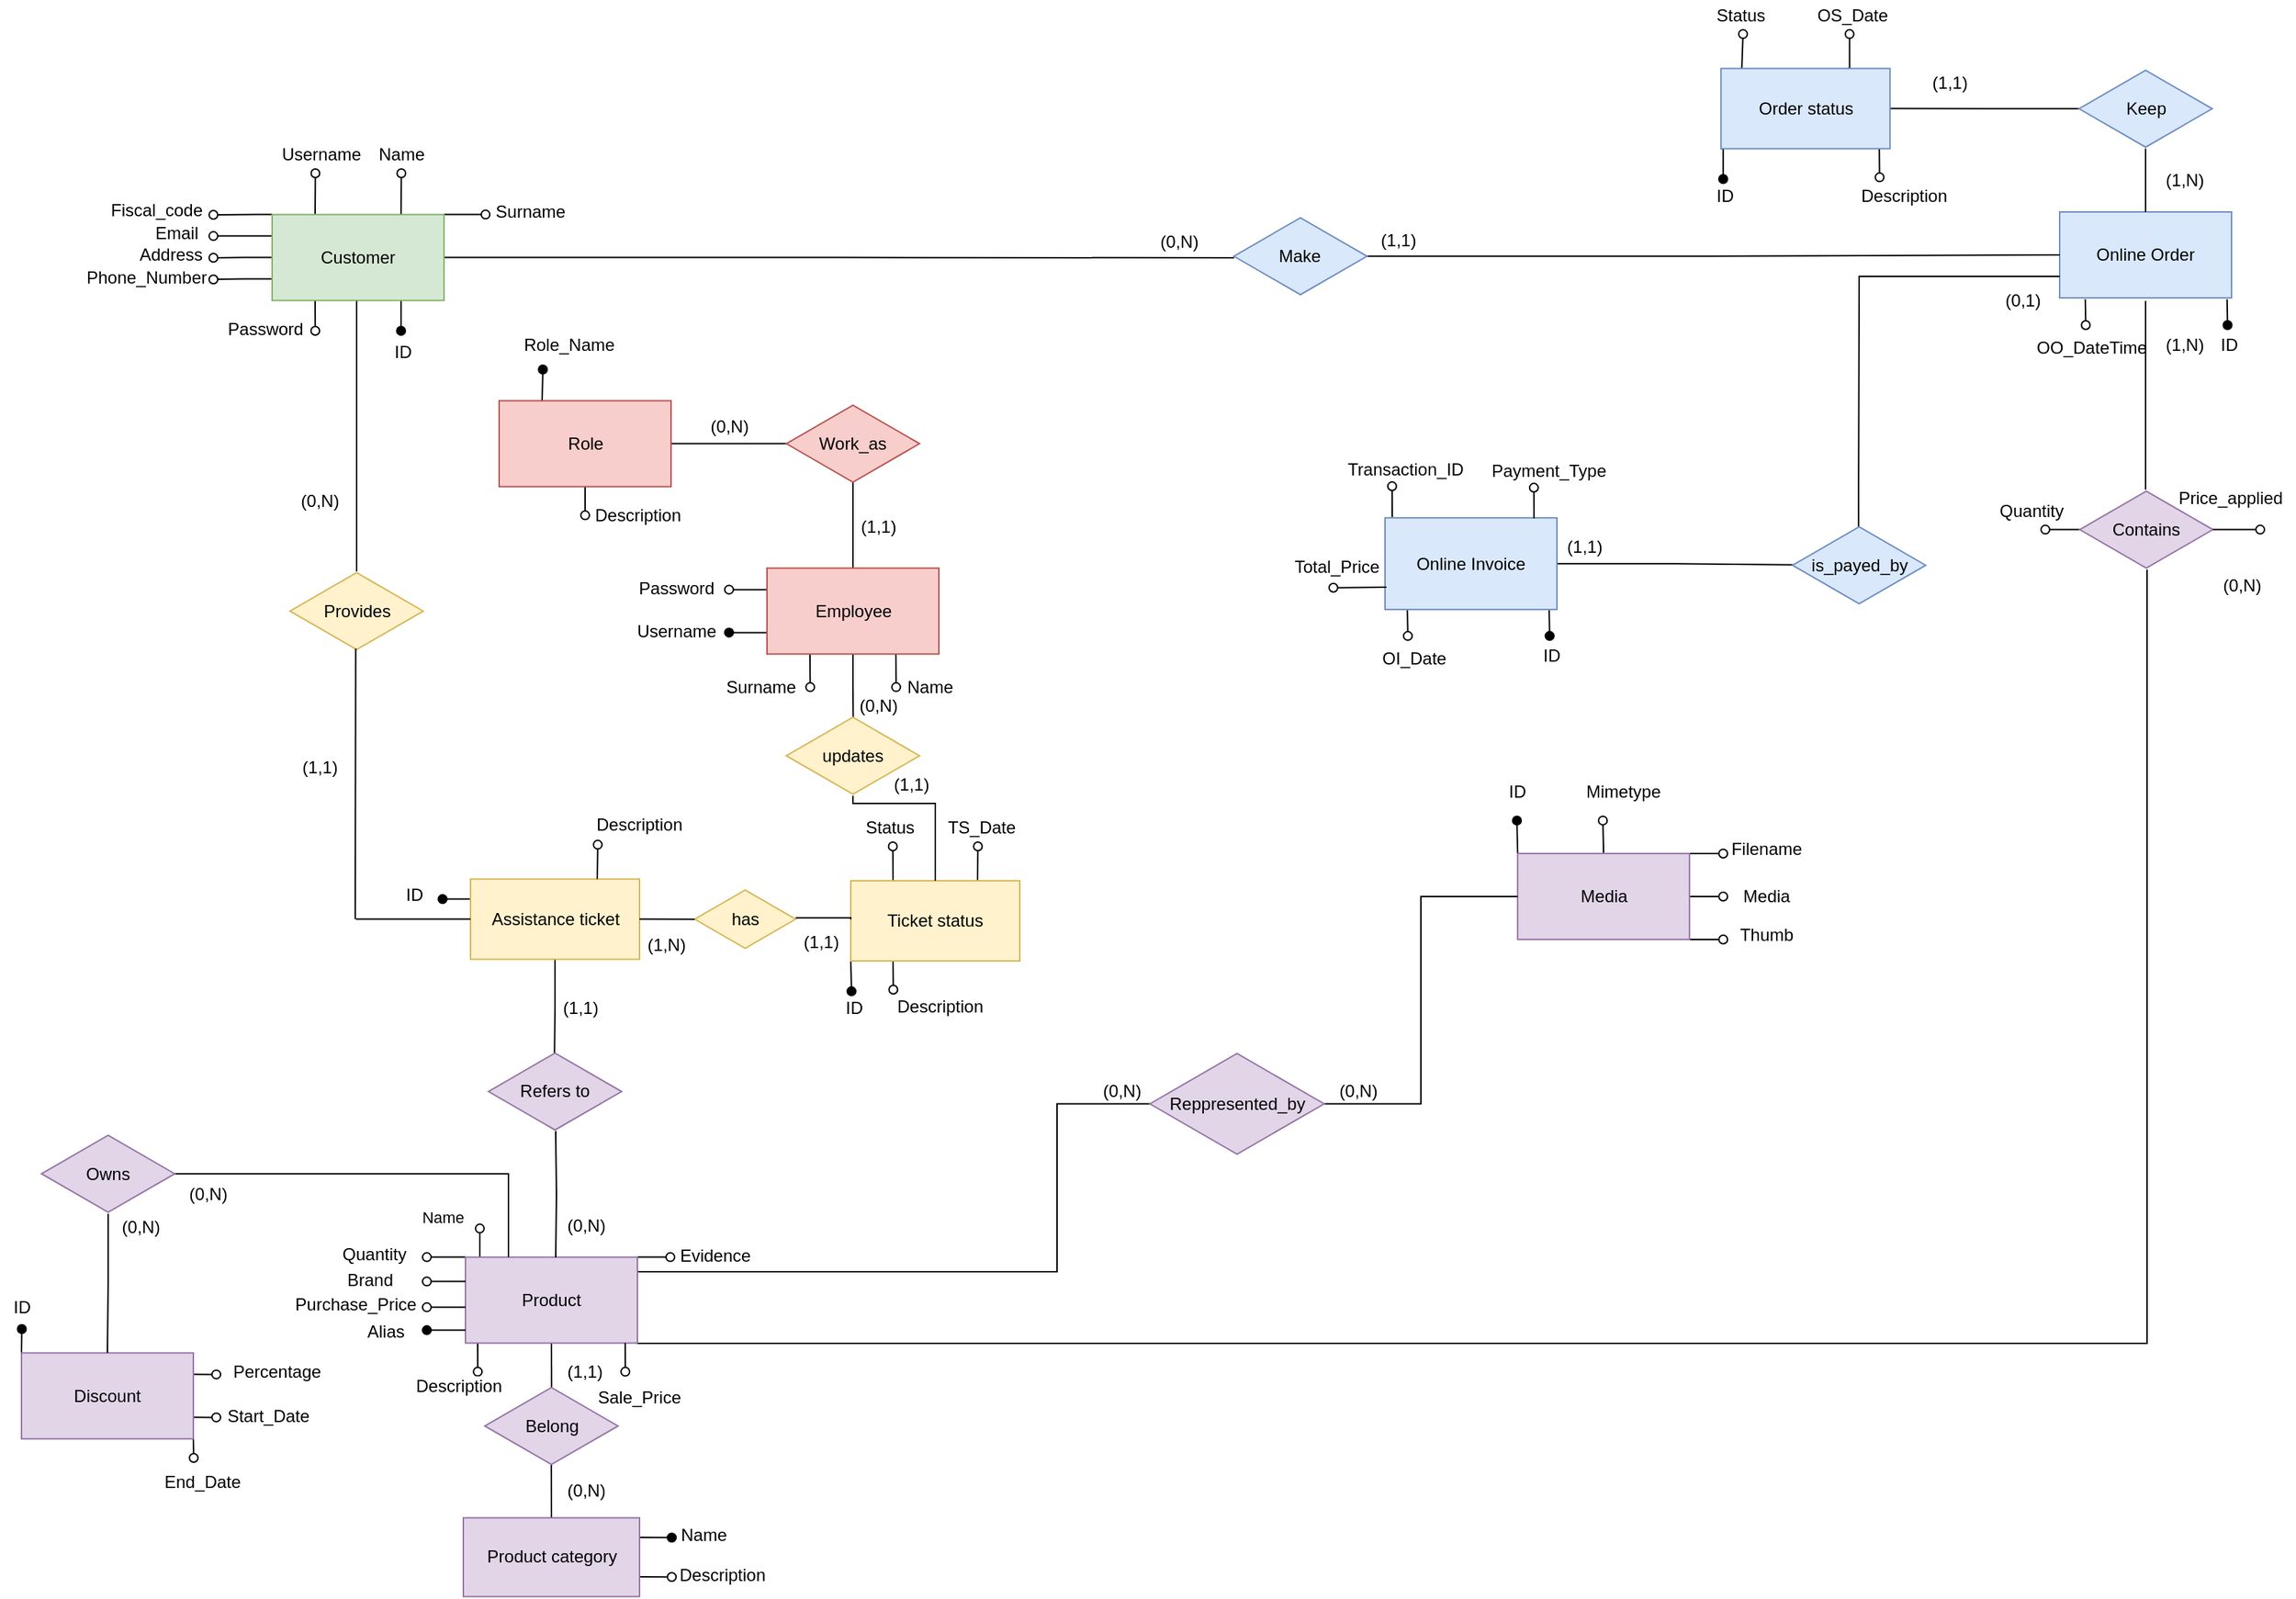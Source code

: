 <mxfile version="16.5.1" type="device"><diagram id="OKFRMIObvEuUHSssvzgG" name="Page-1"><mxGraphModel dx="1296" dy="1008" grid="1" gridSize="10" guides="1" tooltips="1" connect="1" arrows="1" fold="1" page="1" pageScale="1" pageWidth="1654" pageHeight="1169" math="0" shadow="0"><root><mxCell id="0"/><mxCell id="1" parent="0"/><mxCell id="R6dx9rniljEqszBr9XBi-255" style="edgeStyle=orthogonalEdgeStyle;rounded=0;orthogonalLoop=1;jettySize=auto;html=1;exitX=0.5;exitY=1;exitDx=0;exitDy=0;entryX=0.502;entryY=0.024;entryDx=0;entryDy=0;entryPerimeter=0;labelBackgroundColor=default;fontColor=default;endArrow=none;endFill=0;strokeColor=default;" parent="1" source="R6dx9rniljEqszBr9XBi-262" target="R6dx9rniljEqszBr9XBi-319" edge="1"><mxGeometry relative="1" as="geometry"/></mxCell><mxCell id="R6dx9rniljEqszBr9XBi-256" style="edgeStyle=orthogonalEdgeStyle;rounded=0;orthogonalLoop=1;jettySize=auto;html=1;exitX=0.75;exitY=1;exitDx=0;exitDy=0;labelBackgroundColor=default;fontColor=default;endArrow=oval;endFill=0;strokeColor=default;" parent="1" source="R6dx9rniljEqszBr9XBi-262" edge="1"><mxGeometry relative="1" as="geometry"><mxPoint x="677.667" y="531.8" as="targetPoint"/></mxGeometry></mxCell><mxCell id="R6dx9rniljEqszBr9XBi-257" style="edgeStyle=orthogonalEdgeStyle;rounded=0;orthogonalLoop=1;jettySize=auto;html=1;exitX=0.25;exitY=1;exitDx=0;exitDy=0;labelBackgroundColor=default;fontColor=default;endArrow=oval;endFill=0;strokeColor=default;" parent="1" source="R6dx9rniljEqszBr9XBi-262" edge="1"><mxGeometry relative="1" as="geometry"><mxPoint x="617.667" y="531.8" as="targetPoint"/></mxGeometry></mxCell><mxCell id="R6dx9rniljEqszBr9XBi-258" style="edgeStyle=orthogonalEdgeStyle;rounded=0;orthogonalLoop=1;jettySize=auto;html=1;exitX=0.5;exitY=0;exitDx=0;exitDy=0;entryX=0.5;entryY=0.858;entryDx=0;entryDy=0;entryPerimeter=0;labelBackgroundColor=default;fontColor=default;endArrow=none;endFill=0;strokeColor=default;" parent="1" source="R6dx9rniljEqszBr9XBi-262" target="R6dx9rniljEqszBr9XBi-296" edge="1"><mxGeometry relative="1" as="geometry"/></mxCell><mxCell id="R6dx9rniljEqszBr9XBi-259" style="edgeStyle=orthogonalEdgeStyle;rounded=0;orthogonalLoop=1;jettySize=auto;html=1;exitX=0;exitY=0.75;exitDx=0;exitDy=0;labelBackgroundColor=default;fontColor=default;endArrow=oval;endFill=1;strokeColor=default;" parent="1" source="R6dx9rniljEqszBr9XBi-262" edge="1"><mxGeometry relative="1" as="geometry"><mxPoint x="561" y="493.8" as="targetPoint"/></mxGeometry></mxCell><mxCell id="R6dx9rniljEqszBr9XBi-260" style="edgeStyle=orthogonalEdgeStyle;rounded=0;orthogonalLoop=1;jettySize=auto;html=1;exitX=0;exitY=0.25;exitDx=0;exitDy=0;labelBackgroundColor=default;fontColor=default;endArrow=oval;endFill=0;strokeColor=default;" parent="1" source="R6dx9rniljEqszBr9XBi-262" edge="1"><mxGeometry relative="1" as="geometry"><mxPoint x="561" y="463.8" as="targetPoint"/></mxGeometry></mxCell><mxCell id="R6dx9rniljEqszBr9XBi-262" value="Employee" style="rounded=0;whiteSpace=wrap;html=1;fillColor=#f8cecc;strokeColor=#b85450;labelBackgroundColor=none;" parent="1" vertex="1"><mxGeometry x="587.5" y="448.7" width="120" height="60" as="geometry"/></mxCell><mxCell id="R6dx9rniljEqszBr9XBi-263" style="edgeStyle=orthogonalEdgeStyle;rounded=0;orthogonalLoop=1;jettySize=auto;html=1;exitX=0.5;exitY=1;exitDx=0;exitDy=0;entryX=0.5;entryY=0.004;entryDx=0;entryDy=0;entryPerimeter=0;labelBackgroundColor=default;fontColor=default;endArrow=none;endFill=0;strokeColor=default;" parent="1" source="R6dx9rniljEqszBr9XBi-274" target="R6dx9rniljEqszBr9XBi-304" edge="1"><mxGeometry relative="1" as="geometry"><Array as="points"><mxPoint x="301" y="262"/></Array></mxGeometry></mxCell><mxCell id="R6dx9rniljEqszBr9XBi-264" style="edgeStyle=orthogonalEdgeStyle;rounded=0;orthogonalLoop=1;jettySize=auto;html=1;exitX=0.25;exitY=0;exitDx=0;exitDy=0;labelBackgroundColor=default;fontColor=default;endArrow=oval;endFill=0;strokeColor=default;" parent="1" source="R6dx9rniljEqszBr9XBi-274" edge="1"><mxGeometry relative="1" as="geometry"><mxPoint x="272.2" y="173" as="targetPoint"/></mxGeometry></mxCell><mxCell id="R6dx9rniljEqszBr9XBi-265" style="edgeStyle=orthogonalEdgeStyle;rounded=0;orthogonalLoop=1;jettySize=auto;html=1;exitX=0.75;exitY=0;exitDx=0;exitDy=0;labelBackgroundColor=default;fontColor=default;endArrow=oval;endFill=0;strokeColor=default;" parent="1" source="R6dx9rniljEqszBr9XBi-274" edge="1"><mxGeometry relative="1" as="geometry"><mxPoint x="332.2" y="173" as="targetPoint"/></mxGeometry></mxCell><mxCell id="R6dx9rniljEqszBr9XBi-266" style="edgeStyle=orthogonalEdgeStyle;rounded=0;orthogonalLoop=1;jettySize=auto;html=1;exitX=1;exitY=0;exitDx=0;exitDy=0;labelBackgroundColor=default;fontColor=default;endArrow=oval;endFill=0;strokeColor=default;" parent="1" source="R6dx9rniljEqszBr9XBi-274" edge="1"><mxGeometry relative="1" as="geometry"><mxPoint x="391" y="202" as="targetPoint"/></mxGeometry></mxCell><mxCell id="R6dx9rniljEqszBr9XBi-267" style="edgeStyle=orthogonalEdgeStyle;rounded=0;orthogonalLoop=1;jettySize=auto;html=1;exitX=0;exitY=0;exitDx=0;exitDy=0;labelBackgroundColor=default;fontColor=default;endArrow=oval;endFill=0;strokeColor=default;" parent="1" source="R6dx9rniljEqszBr9XBi-274" edge="1"><mxGeometry relative="1" as="geometry"><mxPoint x="201" y="202" as="targetPoint"/><Array as="points"><mxPoint x="231" y="202"/><mxPoint x="231" y="202"/></Array></mxGeometry></mxCell><mxCell id="R6dx9rniljEqszBr9XBi-268" style="edgeStyle=orthogonalEdgeStyle;rounded=0;orthogonalLoop=1;jettySize=auto;html=1;exitX=0;exitY=0.25;exitDx=0;exitDy=0;labelBackgroundColor=default;fontColor=default;endArrow=oval;endFill=0;strokeColor=default;" parent="1" source="R6dx9rniljEqszBr9XBi-274" edge="1"><mxGeometry relative="1" as="geometry"><mxPoint x="201" y="216.8" as="targetPoint"/></mxGeometry></mxCell><mxCell id="R6dx9rniljEqszBr9XBi-269" style="edgeStyle=orthogonalEdgeStyle;rounded=0;orthogonalLoop=1;jettySize=auto;html=1;exitX=0;exitY=0.5;exitDx=0;exitDy=0;labelBackgroundColor=default;fontColor=default;endArrow=oval;endFill=0;strokeColor=default;" parent="1" source="R6dx9rniljEqszBr9XBi-274" edge="1"><mxGeometry relative="1" as="geometry"><mxPoint x="201" y="232" as="targetPoint"/></mxGeometry></mxCell><mxCell id="R6dx9rniljEqszBr9XBi-270" style="edgeStyle=orthogonalEdgeStyle;rounded=0;orthogonalLoop=1;jettySize=auto;html=1;exitX=0;exitY=0.75;exitDx=0;exitDy=0;labelBackgroundColor=default;fontColor=default;endArrow=oval;endFill=0;strokeColor=default;" parent="1" source="R6dx9rniljEqszBr9XBi-274" edge="1"><mxGeometry relative="1" as="geometry"><mxPoint x="201.0" y="247.103" as="targetPoint"/></mxGeometry></mxCell><mxCell id="R6dx9rniljEqszBr9XBi-271" style="edgeStyle=orthogonalEdgeStyle;rounded=0;orthogonalLoop=1;jettySize=auto;html=1;exitX=0.25;exitY=1;exitDx=0;exitDy=0;labelBackgroundColor=default;fontColor=default;endArrow=oval;endFill=0;strokeColor=default;" parent="1" source="R6dx9rniljEqszBr9XBi-274" edge="1"><mxGeometry relative="1" as="geometry"><mxPoint x="272.103" y="283" as="targetPoint"/></mxGeometry></mxCell><mxCell id="R6dx9rniljEqszBr9XBi-272" style="edgeStyle=orthogonalEdgeStyle;rounded=0;orthogonalLoop=1;jettySize=auto;html=1;exitX=0.75;exitY=1;exitDx=0;exitDy=0;endArrow=oval;endFill=1;" parent="1" source="R6dx9rniljEqszBr9XBi-274" edge="1"><mxGeometry relative="1" as="geometry"><mxPoint x="332" y="283" as="targetPoint"/></mxGeometry></mxCell><mxCell id="R6dx9rniljEqszBr9XBi-273" style="edgeStyle=orthogonalEdgeStyle;rounded=0;orthogonalLoop=1;jettySize=auto;html=1;entryX=0.002;entryY=0.52;entryDx=0;entryDy=0;entryPerimeter=0;endArrow=none;endFill=0;" parent="1" source="R6dx9rniljEqszBr9XBi-274" target="R6dx9rniljEqszBr9XBi-389" edge="1"><mxGeometry relative="1" as="geometry"/></mxCell><mxCell id="R6dx9rniljEqszBr9XBi-274" value="Customer" style="rounded=0;whiteSpace=wrap;html=1;fillColor=#d5e8d4;strokeColor=#82b366;labelBackgroundColor=none;" parent="1" vertex="1"><mxGeometry x="242" y="201.8" width="120" height="60" as="geometry"/></mxCell><mxCell id="R6dx9rniljEqszBr9XBi-275" style="edgeStyle=orthogonalEdgeStyle;rounded=0;orthogonalLoop=1;jettySize=auto;html=1;exitX=0.75;exitY=0;exitDx=0;exitDy=0;labelBackgroundColor=default;fontColor=default;endArrow=oval;endFill=0;strokeColor=default;" parent="1" edge="1"><mxGeometry relative="1" as="geometry"><mxPoint x="387" y="909.8" as="targetPoint"/><mxPoint x="387" y="929.8" as="sourcePoint"/></mxGeometry></mxCell><mxCell id="R6dx9rniljEqszBr9XBi-276" value="Name" style="edgeLabel;html=1;align=center;verticalAlign=middle;resizable=0;points=[];fontColor=default;labelBackgroundColor=default;" parent="R6dx9rniljEqszBr9XBi-275" vertex="1" connectable="0"><mxGeometry x="1" y="-2" relative="1" as="geometry"><mxPoint x="-28" y="-8" as="offset"/></mxGeometry></mxCell><mxCell id="R6dx9rniljEqszBr9XBi-277" style="edgeStyle=orthogonalEdgeStyle;rounded=0;orthogonalLoop=1;jettySize=auto;html=1;exitX=0.75;exitY=1;exitDx=0;exitDy=0;labelBackgroundColor=default;fontColor=default;endArrow=oval;endFill=0;strokeColor=default;" parent="1" edge="1"><mxGeometry relative="1" as="geometry"><mxPoint x="385.569" y="1009.8" as="targetPoint"/><mxPoint x="385.5" y="989.8" as="sourcePoint"/></mxGeometry></mxCell><mxCell id="R6dx9rniljEqszBr9XBi-278" style="edgeStyle=orthogonalEdgeStyle;rounded=0;orthogonalLoop=1;jettySize=auto;html=1;exitX=0;exitY=0;exitDx=0;exitDy=0;labelBackgroundColor=default;fontColor=default;endArrow=oval;endFill=0;strokeColor=default;" parent="1" source="R6dx9rniljEqszBr9XBi-283" edge="1"><mxGeometry relative="1" as="geometry"><mxPoint x="350" y="929.8" as="targetPoint"/><mxPoint x="260" y="929.8" as="sourcePoint"/></mxGeometry></mxCell><mxCell id="R6dx9rniljEqszBr9XBi-279" style="edgeStyle=orthogonalEdgeStyle;rounded=0;orthogonalLoop=1;jettySize=auto;html=1;exitX=0.5;exitY=1;exitDx=0;exitDy=0;entryX=0.501;entryY=0.046;entryDx=0;entryDy=0;entryPerimeter=0;labelBackgroundColor=default;fontColor=default;endArrow=none;endFill=0;strokeColor=default;" parent="1" source="R6dx9rniljEqszBr9XBi-283" target="R6dx9rniljEqszBr9XBi-308" edge="1"><mxGeometry relative="1" as="geometry"/></mxCell><mxCell id="R6dx9rniljEqszBr9XBi-282" style="edgeStyle=orthogonalEdgeStyle;rounded=0;orthogonalLoop=1;jettySize=auto;html=1;exitX=1;exitY=0.75;exitDx=0;exitDy=0;endArrow=none;endFill=0;" parent="1" source="R6dx9rniljEqszBr9XBi-283" target="R6dx9rniljEqszBr9XBi-391" edge="1"><mxGeometry relative="1" as="geometry"><Array as="points"><mxPoint x="497" y="990"/><mxPoint x="1551" y="990"/></Array></mxGeometry></mxCell><mxCell id="m6z1VFMM3HpOuvH2VadM-15" style="edgeStyle=orthogonalEdgeStyle;rounded=0;orthogonalLoop=1;jettySize=auto;html=1;exitX=1;exitY=1;exitDx=0;exitDy=0;entryX=0.031;entryY=0.5;entryDx=0;entryDy=0;entryPerimeter=0;endArrow=none;endFill=0;" parent="1" source="R6dx9rniljEqszBr9XBi-283" target="m6z1VFMM3HpOuvH2VadM-3" edge="1"><mxGeometry relative="1" as="geometry"><Array as="points"><mxPoint x="497" y="940"/><mxPoint x="790" y="940"/><mxPoint x="790" y="823"/></Array></mxGeometry></mxCell><mxCell id="0JXdEIfuw5hRyKDgOo-G-1" style="edgeStyle=orthogonalEdgeStyle;rounded=0;orthogonalLoop=1;jettySize=auto;html=1;exitX=1;exitY=0;exitDx=0;exitDy=0;endArrow=oval;endFill=0;" parent="1" source="R6dx9rniljEqszBr9XBi-283" edge="1"><mxGeometry relative="1" as="geometry"><mxPoint x="520" y="930" as="targetPoint"/></mxGeometry></mxCell><mxCell id="R6dx9rniljEqszBr9XBi-283" value="Product" style="rounded=0;whiteSpace=wrap;html=1;strokeColor=#9673a6;fillColor=#e1d5e7;labelBackgroundColor=none;" parent="1" vertex="1"><mxGeometry x="377" y="929.8" width="120" height="60" as="geometry"/></mxCell><mxCell id="R6dx9rniljEqszBr9XBi-284" style="edgeStyle=orthogonalEdgeStyle;rounded=0;orthogonalLoop=1;jettySize=auto;html=1;exitX=1;exitY=0.25;exitDx=0;exitDy=0;labelBackgroundColor=default;fontColor=default;endArrow=oval;endFill=1;strokeColor=default;" parent="1" source="R6dx9rniljEqszBr9XBi-287" edge="1"><mxGeometry relative="1" as="geometry"><mxPoint x="521" y="1125.6" as="targetPoint"/></mxGeometry></mxCell><mxCell id="R6dx9rniljEqszBr9XBi-285" style="edgeStyle=orthogonalEdgeStyle;rounded=0;orthogonalLoop=1;jettySize=auto;html=1;exitX=1;exitY=0.75;exitDx=0;exitDy=0;labelBackgroundColor=default;fontColor=default;endArrow=oval;endFill=0;strokeColor=default;" parent="1" source="R6dx9rniljEqszBr9XBi-287" edge="1"><mxGeometry relative="1" as="geometry"><mxPoint x="521" y="1153.2" as="targetPoint"/></mxGeometry></mxCell><mxCell id="R6dx9rniljEqszBr9XBi-286" style="edgeStyle=orthogonalEdgeStyle;rounded=0;orthogonalLoop=1;jettySize=auto;html=1;exitX=0.5;exitY=0;exitDx=0;exitDy=0;entryX=0.499;entryY=0.982;entryDx=0;entryDy=0;entryPerimeter=0;labelBackgroundColor=default;fontColor=default;endArrow=none;endFill=0;strokeColor=default;" parent="1" source="R6dx9rniljEqszBr9XBi-287" target="R6dx9rniljEqszBr9XBi-308" edge="1"><mxGeometry relative="1" as="geometry"/></mxCell><mxCell id="R6dx9rniljEqszBr9XBi-287" value="Product category" style="rounded=0;whiteSpace=wrap;html=1;strokeColor=#9673a6;fillColor=#e1d5e7;labelBackgroundColor=none;" parent="1" vertex="1"><mxGeometry x="375.5" y="1111.8" width="123" height="55" as="geometry"/></mxCell><mxCell id="R6dx9rniljEqszBr9XBi-288" style="edgeStyle=orthogonalEdgeStyle;rounded=0;orthogonalLoop=1;jettySize=auto;html=1;exitX=0.5;exitY=1;exitDx=0;exitDy=0;entryX=0.496;entryY=0.024;entryDx=0;entryDy=0;entryPerimeter=0;labelBackgroundColor=default;fontColor=default;endArrow=none;endFill=0;strokeColor=default;" parent="1" source="R6dx9rniljEqszBr9XBi-291" target="R6dx9rniljEqszBr9XBi-307" edge="1"><mxGeometry relative="1" as="geometry"/></mxCell><mxCell id="R6dx9rniljEqszBr9XBi-290" style="edgeStyle=orthogonalEdgeStyle;rounded=0;orthogonalLoop=1;jettySize=auto;html=1;exitX=0;exitY=0.25;exitDx=0;exitDy=0;labelBackgroundColor=default;fontColor=default;endArrow=oval;endFill=1;strokeColor=default;" parent="1" source="R6dx9rniljEqszBr9XBi-291" edge="1"><mxGeometry relative="1" as="geometry"><mxPoint x="361" y="679.8" as="targetPoint"/></mxGeometry></mxCell><mxCell id="R6dx9rniljEqszBr9XBi-291" value="Assistance ticket" style="rounded=0;whiteSpace=wrap;html=1;strokeColor=#d6b656;fillColor=#fff2cc;labelBackgroundColor=none;" parent="1" vertex="1"><mxGeometry x="380.5" y="665.8" width="118" height="56" as="geometry"/></mxCell><mxCell id="R6dx9rniljEqszBr9XBi-292" style="edgeStyle=orthogonalEdgeStyle;rounded=0;orthogonalLoop=1;jettySize=auto;html=1;labelBackgroundColor=default;fontColor=default;endArrow=none;endFill=0;strokeColor=default;" parent="1" source="R6dx9rniljEqszBr9XBi-295" target="R6dx9rniljEqszBr9XBi-296" edge="1"><mxGeometry relative="1" as="geometry"/></mxCell><mxCell id="R6dx9rniljEqszBr9XBi-294" style="edgeStyle=orthogonalEdgeStyle;rounded=0;orthogonalLoop=1;jettySize=auto;html=1;exitX=0.5;exitY=1;exitDx=0;exitDy=0;labelBackgroundColor=default;fontColor=default;endArrow=oval;endFill=0;strokeColor=default;" parent="1" source="R6dx9rniljEqszBr9XBi-295" edge="1"><mxGeometry relative="1" as="geometry"><mxPoint x="460.524" y="411.8" as="targetPoint"/></mxGeometry></mxCell><mxCell id="Kf3e6-ZjiZwLIcwvs-Jf-1" style="edgeStyle=orthogonalEdgeStyle;rounded=0;orthogonalLoop=1;jettySize=auto;html=1;exitX=0.25;exitY=0;exitDx=0;exitDy=0;endArrow=oval;endFill=1;" parent="1" source="R6dx9rniljEqszBr9XBi-295" edge="1"><mxGeometry relative="1" as="geometry"><mxPoint x="431" y="310" as="targetPoint"/></mxGeometry></mxCell><mxCell id="R6dx9rniljEqszBr9XBi-295" value="Role" style="rounded=0;whiteSpace=wrap;html=1;labelBackgroundColor=none;strokeColor=#b85450;fillColor=#f8cecc;" parent="1" vertex="1"><mxGeometry x="400.5" y="331.8" width="120" height="60" as="geometry"/></mxCell><mxCell id="R6dx9rniljEqszBr9XBi-296" value="Work_as" style="html=1;whiteSpace=wrap;aspect=fixed;shape=isoRectangle;strokeColor=#b85450;fillColor=#f8cecc;labelBackgroundColor=none;" parent="1" vertex="1"><mxGeometry x="601" y="333.9" width="93" height="55.8" as="geometry"/></mxCell><mxCell id="R6dx9rniljEqszBr9XBi-297" value="Brand" style="text;html=1;align=center;verticalAlign=middle;resizable=0;points=[];autosize=1;strokeColor=none;fillColor=none;fontColor=default;labelBackgroundColor=default;" parent="1" vertex="1"><mxGeometry x="285" y="935.8" width="50" height="20" as="geometry"/></mxCell><mxCell id="R6dx9rniljEqszBr9XBi-298" value="Purchase_Price" style="text;html=1;align=center;verticalAlign=middle;resizable=0;points=[];autosize=1;strokeColor=none;fillColor=none;fontColor=default;labelBackgroundColor=default;" parent="1" vertex="1"><mxGeometry x="250" y="952.8" width="100" height="20" as="geometry"/></mxCell><mxCell id="R6dx9rniljEqszBr9XBi-299" value="Description" style="text;html=1;align=center;verticalAlign=middle;resizable=0;points=[];autosize=1;strokeColor=none;fillColor=none;fontColor=default;labelBackgroundColor=default;" parent="1" vertex="1"><mxGeometry x="332" y="1009.8" width="80" height="20" as="geometry"/></mxCell><mxCell id="R6dx9rniljEqszBr9XBi-300" value="Quantity" style="text;html=1;align=center;verticalAlign=middle;resizable=0;points=[];autosize=1;strokeColor=none;fillColor=none;fontColor=default;labelBackgroundColor=default;" parent="1" vertex="1"><mxGeometry x="283" y="917.9" width="60" height="20" as="geometry"/></mxCell><mxCell id="R6dx9rniljEqszBr9XBi-301" value="Alias" style="text;html=1;align=center;verticalAlign=middle;resizable=0;points=[];autosize=1;strokeColor=none;fillColor=none;fontColor=default;spacingLeft=-1;labelBackgroundColor=default;" parent="1" vertex="1"><mxGeometry x="301" y="971.8" width="40" height="20" as="geometry"/></mxCell><mxCell id="R6dx9rniljEqszBr9XBi-304" value="Provides" style="html=1;whiteSpace=wrap;aspect=fixed;shape=isoRectangle;strokeColor=#d6b656;fillColor=#fff2cc;labelBackgroundColor=none;" parent="1" vertex="1"><mxGeometry x="254.5" y="450.8" width="93" height="55.8" as="geometry"/></mxCell><mxCell id="R6dx9rniljEqszBr9XBi-305" value="" style="endArrow=none;html=1;rounded=0;entryX=0.493;entryY=0.968;entryDx=0;entryDy=0;entryPerimeter=0;labelBackgroundColor=default;fontColor=default;" parent="1" target="R6dx9rniljEqszBr9XBi-304" edge="1"><mxGeometry width="50" height="50" relative="1" as="geometry"><mxPoint x="300" y="693.8" as="sourcePoint"/><mxPoint x="299.233" y="507.819" as="targetPoint"/></mxGeometry></mxCell><mxCell id="R6dx9rniljEqszBr9XBi-306" style="edgeStyle=orthogonalEdgeStyle;rounded=0;orthogonalLoop=1;jettySize=auto;html=1;exitX=0.5;exitY=0;exitDx=0;exitDy=0;labelBackgroundColor=default;fontColor=default;endArrow=none;endFill=0;strokeColor=default;entryX=0.505;entryY=0.995;entryDx=0;entryDy=0;entryPerimeter=0;" parent="1" target="R6dx9rniljEqszBr9XBi-307" edge="1"><mxGeometry relative="1" as="geometry"><mxPoint x="440" y="930.05" as="sourcePoint"/><mxPoint x="440.034" y="891.85" as="targetPoint"/></mxGeometry></mxCell><mxCell id="R6dx9rniljEqszBr9XBi-307" value="Refers to" style="html=1;whiteSpace=wrap;aspect=fixed;shape=isoRectangle;strokeColor=#9673a6;fillColor=#e1d5e7;labelBackgroundColor=none;" parent="1" vertex="1"><mxGeometry x="393" y="786.25" width="93" height="55.8" as="geometry"/></mxCell><mxCell id="R6dx9rniljEqszBr9XBi-308" value="Belong" style="html=1;whiteSpace=wrap;aspect=fixed;shape=isoRectangle;strokeColor=#9673a6;fillColor=#e1d5e7;labelBackgroundColor=none;" parent="1" vertex="1"><mxGeometry x="390.5" y="1019.8" width="93" height="55.8" as="geometry"/></mxCell><mxCell id="R6dx9rniljEqszBr9XBi-309" style="edgeStyle=orthogonalEdgeStyle;rounded=0;orthogonalLoop=1;jettySize=auto;html=1;exitX=0;exitY=0;exitDx=0;exitDy=0;labelBackgroundColor=default;fontColor=default;endArrow=oval;endFill=0;strokeColor=default;" parent="1" edge="1"><mxGeometry relative="1" as="geometry"><mxPoint x="350" y="946.8" as="targetPoint"/><mxPoint x="377" y="946.8" as="sourcePoint"/><Array as="points"><mxPoint x="350" y="946.8"/><mxPoint x="350" y="946.8"/></Array></mxGeometry></mxCell><mxCell id="R6dx9rniljEqszBr9XBi-310" style="edgeStyle=orthogonalEdgeStyle;rounded=0;orthogonalLoop=1;jettySize=auto;html=1;exitX=0;exitY=0;exitDx=0;exitDy=0;labelBackgroundColor=default;fontColor=default;endArrow=oval;endFill=0;strokeColor=default;" parent="1" edge="1"><mxGeometry relative="1" as="geometry"><mxPoint x="350" y="964.8" as="targetPoint"/><mxPoint x="377" y="964.8" as="sourcePoint"/><Array as="points"><mxPoint x="350" y="964.8"/><mxPoint x="350" y="964.8"/></Array></mxGeometry></mxCell><mxCell id="R6dx9rniljEqszBr9XBi-311" style="edgeStyle=orthogonalEdgeStyle;rounded=0;orthogonalLoop=1;jettySize=auto;html=1;exitX=0;exitY=0;exitDx=0;exitDy=0;labelBackgroundColor=default;fontColor=default;endArrow=oval;endFill=1;strokeColor=default;" parent="1" edge="1"><mxGeometry relative="1" as="geometry"><mxPoint x="350" y="980.8" as="targetPoint"/><mxPoint x="377" y="980.8" as="sourcePoint"/><Array as="points"><mxPoint x="350" y="980.8"/><mxPoint x="350" y="980.8"/></Array></mxGeometry></mxCell><mxCell id="R6dx9rniljEqszBr9XBi-312" value="" style="endArrow=none;html=1;rounded=0;entryX=0;entryY=0.5;entryDx=0;entryDy=0;labelBackgroundColor=default;fontColor=default;" parent="1" target="R6dx9rniljEqszBr9XBi-291" edge="1"><mxGeometry width="50" height="50" relative="1" as="geometry"><mxPoint x="300.5" y="693.8" as="sourcePoint"/><mxPoint x="316.907" y="569.696" as="targetPoint"/></mxGeometry></mxCell><mxCell id="R6dx9rniljEqszBr9XBi-313" style="edgeStyle=orthogonalEdgeStyle;rounded=0;orthogonalLoop=1;jettySize=auto;html=1;exitX=0.25;exitY=0;exitDx=0;exitDy=0;labelBackgroundColor=default;fontColor=default;endArrow=oval;endFill=0;strokeColor=default;" parent="1" source="R6dx9rniljEqszBr9XBi-317" edge="1"><mxGeometry relative="1" as="geometry"><mxPoint x="675.357" y="642.97" as="targetPoint"/></mxGeometry></mxCell><mxCell id="R6dx9rniljEqszBr9XBi-314" style="edgeStyle=orthogonalEdgeStyle;rounded=0;orthogonalLoop=1;jettySize=auto;html=1;exitX=0.75;exitY=0;exitDx=0;exitDy=0;labelBackgroundColor=default;fontColor=default;endArrow=oval;endFill=0;strokeColor=default;" parent="1" source="R6dx9rniljEqszBr9XBi-317" edge="1"><mxGeometry relative="1" as="geometry"><mxPoint x="734.738" y="642.97" as="targetPoint"/></mxGeometry></mxCell><mxCell id="R6dx9rniljEqszBr9XBi-315" style="edgeStyle=orthogonalEdgeStyle;rounded=0;orthogonalLoop=1;jettySize=auto;html=1;exitX=0.25;exitY=1;exitDx=0;exitDy=0;labelBackgroundColor=default;fontColor=default;endArrow=oval;endFill=0;strokeColor=default;" parent="1" source="R6dx9rniljEqszBr9XBi-317" edge="1"><mxGeometry relative="1" as="geometry"><mxPoint x="675.69" y="742.97" as="targetPoint"/></mxGeometry></mxCell><mxCell id="R6dx9rniljEqszBr9XBi-316" style="edgeStyle=orthogonalEdgeStyle;rounded=0;orthogonalLoop=1;jettySize=auto;html=1;exitX=0;exitY=1;exitDx=0;exitDy=0;endArrow=oval;endFill=1;" parent="1" source="R6dx9rniljEqszBr9XBi-317" edge="1"><mxGeometry relative="1" as="geometry"><mxPoint x="646.5" y="744.17" as="targetPoint"/></mxGeometry></mxCell><mxCell id="R6dx9rniljEqszBr9XBi-317" value="Ticket status" style="rounded=0;whiteSpace=wrap;html=1;strokeColor=#d6b656;fillColor=#fff2cc;labelBackgroundColor=none;" parent="1" vertex="1"><mxGeometry x="646" y="666.97" width="118" height="56" as="geometry"/></mxCell><mxCell id="R6dx9rniljEqszBr9XBi-318" style="edgeStyle=orthogonalEdgeStyle;rounded=0;orthogonalLoop=1;jettySize=auto;html=1;entryX=0.5;entryY=0;entryDx=0;entryDy=0;endArrow=none;endFill=0;" parent="1" source="R6dx9rniljEqszBr9XBi-319" target="R6dx9rniljEqszBr9XBi-317" edge="1"><mxGeometry relative="1" as="geometry"><Array as="points"><mxPoint x="648" y="613"/><mxPoint x="705" y="613"/></Array></mxGeometry></mxCell><mxCell id="R6dx9rniljEqszBr9XBi-319" value="updates" style="html=1;whiteSpace=wrap;aspect=fixed;shape=isoRectangle;strokeColor=#d6b656;fillColor=#fff2cc;labelBackgroundColor=none;" parent="1" vertex="1"><mxGeometry x="601" y="551.8" width="93" height="55.8" as="geometry"/></mxCell><mxCell id="R6dx9rniljEqszBr9XBi-320" style="edgeStyle=orthogonalEdgeStyle;rounded=0;orthogonalLoop=1;jettySize=auto;html=1;endArrow=none;endFill=0;" parent="1" edge="1"><mxGeometry relative="1" as="geometry"><mxPoint x="607.5" y="692.9" as="sourcePoint"/><mxPoint x="646" y="694" as="targetPoint"/></mxGeometry></mxCell><mxCell id="R6dx9rniljEqszBr9XBi-321" value="has" style="html=1;whiteSpace=wrap;aspect=fixed;shape=isoRectangle;strokeColor=#d6b656;fillColor=#fff2cc;labelBackgroundColor=none;" parent="1" vertex="1"><mxGeometry x="537" y="672.65" width="70.5" height="42.3" as="geometry"/></mxCell><mxCell id="R6dx9rniljEqszBr9XBi-322" value="" style="endArrow=none;html=1;rounded=0;entryX=0;entryY=0.501;entryDx=0;entryDy=0;exitX=1;exitY=0.5;exitDx=0;exitDy=0;entryPerimeter=0;labelBackgroundColor=default;fontColor=default;" parent="1" source="R6dx9rniljEqszBr9XBi-291" target="R6dx9rniljEqszBr9XBi-321" edge="1"><mxGeometry width="50" height="50" relative="1" as="geometry"><mxPoint x="508.0" y="650.7" as="sourcePoint"/><mxPoint x="508" y="607.6" as="targetPoint"/></mxGeometry></mxCell><mxCell id="R6dx9rniljEqszBr9XBi-324" value="Name" style="text;html=1;align=center;verticalAlign=middle;resizable=0;points=[];autosize=1;strokeColor=none;fillColor=none;fontColor=default;labelBackgroundColor=default;" parent="1" vertex="1"><mxGeometry x="518.25" y="1113.8" width="50" height="20" as="geometry"/></mxCell><mxCell id="R6dx9rniljEqszBr9XBi-325" value="Description" style="text;html=1;align=center;verticalAlign=middle;resizable=0;points=[];autosize=1;strokeColor=none;fillColor=none;fontColor=default;labelBackgroundColor=default;" parent="1" vertex="1"><mxGeometry x="516" y="1141.8" width="80" height="20" as="geometry"/></mxCell><mxCell id="R6dx9rniljEqszBr9XBi-326" value="Status" style="text;html=1;align=center;verticalAlign=middle;resizable=0;points=[];autosize=1;strokeColor=none;fillColor=none;fontColor=default;labelBackgroundColor=default;" parent="1" vertex="1"><mxGeometry x="648" y="620.12" width="50" height="20" as="geometry"/></mxCell><mxCell id="R6dx9rniljEqszBr9XBi-327" value="Description" style="text;html=1;align=center;verticalAlign=middle;resizable=0;points=[];autosize=1;strokeColor=none;fillColor=none;fontColor=default;labelBackgroundColor=none;" parent="1" vertex="1"><mxGeometry x="457.5" y="618.17" width="80" height="20" as="geometry"/></mxCell><mxCell id="R6dx9rniljEqszBr9XBi-328" value="ID" style="text;html=1;align=center;verticalAlign=middle;resizable=0;points=[];autosize=1;strokeColor=none;fillColor=none;fontColor=default;labelBackgroundColor=default;" parent="1" vertex="1"><mxGeometry x="326" y="666.8" width="30" height="20" as="geometry"/></mxCell><mxCell id="R6dx9rniljEqszBr9XBi-329" value="TS_Date" style="text;html=1;align=center;verticalAlign=middle;resizable=0;points=[];autosize=1;strokeColor=none;fillColor=none;fontColor=default;labelBackgroundColor=default;" parent="1" vertex="1"><mxGeometry x="706.5" y="619.97" width="60" height="20" as="geometry"/></mxCell><mxCell id="R6dx9rniljEqszBr9XBi-330" value="Description" style="text;html=1;align=center;verticalAlign=middle;resizable=0;points=[];autosize=1;strokeColor=none;fillColor=none;fontColor=default;labelBackgroundColor=default;" parent="1" vertex="1"><mxGeometry x="667.5" y="744.88" width="80" height="20" as="geometry"/></mxCell><mxCell id="R6dx9rniljEqszBr9XBi-331" value="Name" style="text;html=1;align=center;verticalAlign=middle;resizable=0;points=[];autosize=1;strokeColor=none;fillColor=none;fontColor=default;labelBackgroundColor=default;" parent="1" vertex="1"><mxGeometry x="676" y="521.8" width="50" height="20" as="geometry"/></mxCell><mxCell id="R6dx9rniljEqszBr9XBi-332" value="Surname" style="text;html=1;align=center;verticalAlign=middle;resizable=0;points=[];autosize=1;strokeColor=none;fillColor=none;fontColor=default;labelBackgroundColor=default;" parent="1" vertex="1"><mxGeometry x="553" y="521.8" width="60" height="20" as="geometry"/></mxCell><mxCell id="R6dx9rniljEqszBr9XBi-333" value="Username" style="text;html=1;align=center;verticalAlign=middle;resizable=0;points=[];autosize=1;strokeColor=none;fillColor=none;fontColor=default;labelBackgroundColor=default;" parent="1" vertex="1"><mxGeometry x="489" y="482.8" width="70" height="20" as="geometry"/></mxCell><mxCell id="R6dx9rniljEqszBr9XBi-334" value="Password" style="text;html=1;align=center;verticalAlign=middle;resizable=0;points=[];autosize=1;strokeColor=none;fillColor=none;fontColor=default;labelBackgroundColor=default;" parent="1" vertex="1"><mxGeometry x="489" y="452.9" width="70" height="20" as="geometry"/></mxCell><mxCell id="R6dx9rniljEqszBr9XBi-335" value="Role_Name" style="text;html=1;align=center;verticalAlign=middle;resizable=0;points=[];autosize=1;strokeColor=none;fillColor=none;fontColor=default;labelBackgroundColor=default;" parent="1" vertex="1"><mxGeometry x="409" y="282.96" width="80" height="20" as="geometry"/></mxCell><mxCell id="R6dx9rniljEqszBr9XBi-336" value="Description" style="text;html=1;align=center;verticalAlign=middle;resizable=0;points=[];autosize=1;strokeColor=none;fillColor=none;fontColor=default;labelBackgroundColor=default;" parent="1" vertex="1"><mxGeometry x="457" y="401.8" width="80" height="20" as="geometry"/></mxCell><mxCell id="R6dx9rniljEqszBr9XBi-337" value="Username" style="text;html=1;align=center;verticalAlign=middle;resizable=0;points=[];autosize=1;strokeColor=none;fillColor=none;fontColor=default;" parent="1" vertex="1"><mxGeometry x="241" y="150" width="70" height="20" as="geometry"/></mxCell><mxCell id="R6dx9rniljEqszBr9XBi-338" value="Name" style="text;html=1;align=center;verticalAlign=middle;resizable=0;points=[];autosize=1;strokeColor=none;fillColor=none;fontColor=default;" parent="1" vertex="1"><mxGeometry x="307" y="150" width="50" height="20" as="geometry"/></mxCell><mxCell id="R6dx9rniljEqszBr9XBi-339" value="Surname" style="text;html=1;align=center;verticalAlign=middle;resizable=0;points=[];autosize=1;strokeColor=none;fillColor=none;fontColor=default;" parent="1" vertex="1"><mxGeometry x="392" y="190" width="60" height="20" as="geometry"/></mxCell><mxCell id="R6dx9rniljEqszBr9XBi-340" value="Fiscal_code" style="text;html=1;align=center;verticalAlign=middle;resizable=0;points=[];autosize=1;strokeColor=none;fillColor=none;fontColor=default;" parent="1" vertex="1"><mxGeometry x="121" y="189" width="80" height="20" as="geometry"/></mxCell><mxCell id="R6dx9rniljEqszBr9XBi-341" value="Email" style="text;html=1;align=center;verticalAlign=middle;resizable=0;points=[];autosize=1;strokeColor=none;fillColor=none;fontColor=default;" parent="1" vertex="1"><mxGeometry x="150" y="204.8" width="50" height="20" as="geometry"/></mxCell><mxCell id="R6dx9rniljEqszBr9XBi-342" value="Address" style="text;html=1;align=center;verticalAlign=middle;resizable=0;points=[];autosize=1;strokeColor=none;fillColor=none;fontColor=default;" parent="1" vertex="1"><mxGeometry x="141" y="220" width="60" height="20" as="geometry"/></mxCell><mxCell id="R6dx9rniljEqszBr9XBi-343" style="edgeStyle=orthogonalEdgeStyle;rounded=0;orthogonalLoop=1;jettySize=auto;html=1;exitX=0.75;exitY=0;exitDx=0;exitDy=0;labelBackgroundColor=default;fontColor=default;endArrow=oval;endFill=0;strokeColor=default;" parent="1" source="R6dx9rniljEqszBr9XBi-291" edge="1"><mxGeometry relative="1" as="geometry"><mxPoint x="469.345" y="641.8" as="targetPoint"/></mxGeometry></mxCell><mxCell id="R6dx9rniljEqszBr9XBi-344" value="Phone_Number" style="text;html=1;align=center;verticalAlign=middle;resizable=0;points=[];autosize=1;strokeColor=none;fillColor=none;fontColor=default;" parent="1" vertex="1"><mxGeometry x="104" y="235.8" width="100" height="20" as="geometry"/></mxCell><mxCell id="R6dx9rniljEqszBr9XBi-345" value="Password" style="text;html=1;align=center;verticalAlign=middle;resizable=0;points=[];autosize=1;strokeColor=none;fillColor=none;fontColor=default;" parent="1" vertex="1"><mxGeometry x="202" y="271.8" width="70" height="20" as="geometry"/></mxCell><mxCell id="R6dx9rniljEqszBr9XBi-359" value="ID" style="text;html=1;align=center;verticalAlign=middle;resizable=0;points=[];autosize=1;strokeColor=none;fillColor=none;" parent="1" vertex="1"><mxGeometry x="318" y="288" width="30" height="20" as="geometry"/></mxCell><mxCell id="R6dx9rniljEqszBr9XBi-360" value="ID" style="text;html=1;align=center;verticalAlign=middle;resizable=0;points=[];autosize=1;strokeColor=none;fillColor=none;" parent="1" vertex="1"><mxGeometry x="632.5" y="746.17" width="30" height="20" as="geometry"/></mxCell><mxCell id="R6dx9rniljEqszBr9XBi-361" value="(0,N)" style="text;html=1;align=center;verticalAlign=middle;resizable=0;points=[];autosize=1;strokeColor=none;fillColor=none;" parent="1" vertex="1"><mxGeometry x="254.5" y="391.8" width="40" height="20" as="geometry"/></mxCell><mxCell id="R6dx9rniljEqszBr9XBi-362" value="(1,1)" style="text;html=1;align=center;verticalAlign=middle;resizable=0;points=[];autosize=1;strokeColor=none;fillColor=none;" parent="1" vertex="1"><mxGeometry x="254.5" y="577.6" width="40" height="20" as="geometry"/></mxCell><mxCell id="R6dx9rniljEqszBr9XBi-363" value="(1,1)" style="text;html=1;align=center;verticalAlign=middle;resizable=0;points=[];autosize=1;strokeColor=none;fillColor=none;" parent="1" vertex="1"><mxGeometry x="437" y="746.17" width="40" height="20" as="geometry"/></mxCell><mxCell id="R6dx9rniljEqszBr9XBi-364" value="(0,N)" style="text;html=1;align=center;verticalAlign=middle;resizable=0;points=[];autosize=1;strokeColor=none;fillColor=none;" parent="1" vertex="1"><mxGeometry x="440.5" y="897.9" width="40" height="20" as="geometry"/></mxCell><mxCell id="R6dx9rniljEqszBr9XBi-365" value="(1,1)" style="text;html=1;align=center;verticalAlign=middle;resizable=0;points=[];autosize=1;strokeColor=none;fillColor=none;" parent="1" vertex="1"><mxGeometry x="440" y="999.8" width="40" height="20" as="geometry"/></mxCell><mxCell id="R6dx9rniljEqszBr9XBi-366" value="(0,N)" style="text;html=1;align=center;verticalAlign=middle;resizable=0;points=[];autosize=1;strokeColor=none;fillColor=none;" parent="1" vertex="1"><mxGeometry x="440.5" y="1083" width="40" height="20" as="geometry"/></mxCell><mxCell id="R6dx9rniljEqszBr9XBi-367" value="(0,N)" style="text;html=1;align=center;verticalAlign=middle;resizable=0;points=[];autosize=1;strokeColor=none;fillColor=none;" parent="1" vertex="1"><mxGeometry x="541" y="339.68" width="40" height="20" as="geometry"/></mxCell><mxCell id="R6dx9rniljEqszBr9XBi-368" value="(1,1)" style="text;html=1;align=center;verticalAlign=middle;resizable=0;points=[];autosize=1;strokeColor=none;fillColor=none;" parent="1" vertex="1"><mxGeometry x="645" y="409.8" width="40" height="20" as="geometry"/></mxCell><mxCell id="R6dx9rniljEqszBr9XBi-369" value="(0,N)" style="text;html=1;align=center;verticalAlign=middle;resizable=0;points=[];autosize=1;strokeColor=none;fillColor=none;" parent="1" vertex="1"><mxGeometry x="645" y="534.95" width="40" height="20" as="geometry"/></mxCell><mxCell id="R6dx9rniljEqszBr9XBi-370" value="(1,1)" style="text;html=1;align=center;verticalAlign=middle;resizable=0;points=[];autosize=1;strokeColor=none;fillColor=none;" parent="1" vertex="1"><mxGeometry x="667.5" y="589.7" width="40" height="20" as="geometry"/></mxCell><mxCell id="R6dx9rniljEqszBr9XBi-371" value="(1,N)" style="text;html=1;align=center;verticalAlign=middle;resizable=0;points=[];autosize=1;strokeColor=none;fillColor=none;" parent="1" vertex="1"><mxGeometry x="497" y="701.8" width="40" height="20" as="geometry"/></mxCell><mxCell id="R6dx9rniljEqszBr9XBi-372" value="(1,1)" style="text;html=1;align=center;verticalAlign=middle;resizable=0;points=[];autosize=1;strokeColor=none;fillColor=none;" parent="1" vertex="1"><mxGeometry x="605" y="699.97" width="40" height="20" as="geometry"/></mxCell><mxCell id="R6dx9rniljEqszBr9XBi-377" style="edgeStyle=orthogonalEdgeStyle;rounded=0;orthogonalLoop=1;jettySize=auto;html=1;exitX=0.75;exitY=1;exitDx=0;exitDy=0;labelBackgroundColor=default;fontColor=default;endArrow=oval;endFill=0;strokeColor=default;" parent="1" edge="1"><mxGeometry relative="1" as="geometry"><mxPoint x="488.569" y="1009.8" as="targetPoint"/><mxPoint x="488.5" y="989.8" as="sourcePoint"/></mxGeometry></mxCell><mxCell id="R6dx9rniljEqszBr9XBi-378" value="Sale_Price" style="text;html=1;align=center;verticalAlign=middle;resizable=0;points=[];autosize=1;strokeColor=none;fillColor=none;fontColor=default;labelBackgroundColor=default;" parent="1" vertex="1"><mxGeometry x="462.5" y="1017.8" width="70" height="20" as="geometry"/></mxCell><mxCell id="R6dx9rniljEqszBr9XBi-382" style="edgeStyle=orthogonalEdgeStyle;rounded=0;orthogonalLoop=1;jettySize=auto;html=1;entryX=0.003;entryY=0.495;entryDx=0;entryDy=0;entryPerimeter=0;endArrow=none;endFill=0;" parent="1" source="R6dx9rniljEqszBr9XBi-383" target="R6dx9rniljEqszBr9XBi-397" edge="1"><mxGeometry relative="1" as="geometry"/></mxCell><mxCell id="R6dx9rniljEqszBr9XBi-383" value="Online Invoice" style="rounded=0;whiteSpace=wrap;html=1;fillColor=#dae8fc;strokeColor=#6c8ebf;labelBackgroundColor=none;" parent="1" vertex="1"><mxGeometry x="1019" y="413.6" width="120" height="64" as="geometry"/></mxCell><mxCell id="R6dx9rniljEqszBr9XBi-386" style="edgeStyle=orthogonalEdgeStyle;rounded=0;orthogonalLoop=1;jettySize=auto;html=1;exitX=0.5;exitY=1;exitDx=0;exitDy=0;endArrow=none;endFill=0;" parent="1" target="R6dx9rniljEqszBr9XBi-391" edge="1"><mxGeometry relative="1" as="geometry"><mxPoint x="1550.0" y="262.1" as="sourcePoint"/></mxGeometry></mxCell><mxCell id="R6dx9rniljEqszBr9XBi-387" value="Online Order" style="rounded=0;whiteSpace=wrap;html=1;fillColor=#DAE8FC;strokeColor=#6C8EBF;labelBackgroundColor=none;" parent="1" vertex="1"><mxGeometry x="1490" y="200.0" width="120" height="60" as="geometry"/></mxCell><mxCell id="R6dx9rniljEqszBr9XBi-388" style="edgeStyle=orthogonalEdgeStyle;rounded=0;orthogonalLoop=1;jettySize=auto;html=1;endArrow=none;endFill=0;" parent="1" source="R6dx9rniljEqszBr9XBi-389" target="R6dx9rniljEqszBr9XBi-387" edge="1"><mxGeometry relative="1" as="geometry"/></mxCell><mxCell id="R6dx9rniljEqszBr9XBi-389" value="Make" style="html=1;whiteSpace=wrap;aspect=fixed;shape=isoRectangle;strokeColor=#6c8ebf;fillColor=#dae8fc;labelBackgroundColor=none;" parent="1" vertex="1"><mxGeometry x="913.42" y="203" width="93" height="55.8" as="geometry"/></mxCell><mxCell id="R6dx9rniljEqszBr9XBi-390" style="edgeStyle=orthogonalEdgeStyle;rounded=0;orthogonalLoop=1;jettySize=auto;html=1;endArrow=oval;endFill=0;" parent="1" source="R6dx9rniljEqszBr9XBi-391" edge="1"><mxGeometry relative="1" as="geometry"><mxPoint x="1480" y="421.8" as="targetPoint"/></mxGeometry></mxCell><mxCell id="R6dx9rniljEqszBr9XBi-391" value="Contains" style="html=1;whiteSpace=wrap;aspect=fixed;shape=isoRectangle;strokeColor=#9673a6;fillColor=#e1d5e7;labelBackgroundColor=none;" parent="1" vertex="1"><mxGeometry x="1504" y="393.9" width="93" height="55.8" as="geometry"/></mxCell><mxCell id="R6dx9rniljEqszBr9XBi-395" value="Quantity" style="text;html=1;align=center;verticalAlign=middle;resizable=0;points=[];autosize=1;strokeColor=none;fillColor=none;" parent="1" vertex="1"><mxGeometry x="1439.5" y="398.8" width="60" height="20" as="geometry"/></mxCell><mxCell id="R6dx9rniljEqszBr9XBi-396" style="edgeStyle=orthogonalEdgeStyle;rounded=0;orthogonalLoop=1;jettySize=auto;html=1;entryX=0;entryY=0.75;entryDx=0;entryDy=0;endArrow=none;endFill=0;exitX=0.496;exitY=0.031;exitDx=0;exitDy=0;exitPerimeter=0;" parent="1" source="R6dx9rniljEqszBr9XBi-397" target="R6dx9rniljEqszBr9XBi-387" edge="1"><mxGeometry relative="1" as="geometry"><Array as="points"><mxPoint x="1350" y="394"/><mxPoint x="1350" y="245"/></Array></mxGeometry></mxCell><mxCell id="R6dx9rniljEqszBr9XBi-397" value="is_payed_by" style="html=1;whiteSpace=wrap;aspect=fixed;shape=isoRectangle;strokeColor=#6c8ebf;fillColor=#dae8fc;labelBackgroundColor=none;" parent="1" vertex="1"><mxGeometry x="1303.5" y="418.8" width="93" height="55.8" as="geometry"/></mxCell><mxCell id="R6dx9rniljEqszBr9XBi-400" value="(1,1)" style="text;html=1;align=center;verticalAlign=middle;resizable=0;points=[];autosize=1;strokeColor=none;fillColor=none;" parent="1" vertex="1"><mxGeometry x="1007.5" y="210" width="40" height="20" as="geometry"/></mxCell><mxCell id="R6dx9rniljEqszBr9XBi-401" value="(1,1)" style="text;html=1;align=center;verticalAlign=middle;resizable=0;points=[];autosize=1;strokeColor=none;fillColor=none;" parent="1" vertex="1"><mxGeometry x="1392.58" y="99.8" width="40" height="20" as="geometry"/></mxCell><mxCell id="R6dx9rniljEqszBr9XBi-406" value="(1,1)" style="text;html=1;align=center;verticalAlign=middle;resizable=0;points=[];autosize=1;strokeColor=none;fillColor=none;" parent="1" vertex="1"><mxGeometry x="1138.42" y="424.03" width="40" height="20" as="geometry"/></mxCell><mxCell id="R6dx9rniljEqszBr9XBi-407" value="(0,N)" style="text;html=1;align=center;verticalAlign=middle;resizable=0;points=[];autosize=1;strokeColor=none;fillColor=none;" parent="1" vertex="1"><mxGeometry x="854.84" y="211" width="40" height="20" as="geometry"/></mxCell><mxCell id="R6dx9rniljEqszBr9XBi-409" value="(0,1)" style="text;html=1;align=center;verticalAlign=middle;resizable=0;points=[];autosize=1;strokeColor=none;fillColor=none;" parent="1" vertex="1"><mxGeometry x="1444" y="251.8" width="40" height="20" as="geometry"/></mxCell><mxCell id="R6dx9rniljEqszBr9XBi-410" value="(0,N)" style="text;html=1;align=center;verticalAlign=middle;resizable=0;points=[];autosize=1;strokeColor=none;fillColor=none;" parent="1" vertex="1"><mxGeometry x="1596.5" y="450.8" width="40" height="20" as="geometry"/></mxCell><mxCell id="R6dx9rniljEqszBr9XBi-433" style="edgeStyle=none;rounded=0;orthogonalLoop=1;jettySize=auto;html=1;endArrow=oval;endFill=0;exitX=0.83;exitY=-0.008;exitDx=0;exitDy=0;exitPerimeter=0;" parent="1" edge="1"><mxGeometry relative="1" as="geometry"><mxPoint x="1122.92" y="392.54" as="targetPoint"/><mxPoint x="1123.02" y="414.03" as="sourcePoint"/></mxGeometry></mxCell><mxCell id="R6dx9rniljEqszBr9XBi-434" value="Payment_Type" style="text;html=1;align=center;verticalAlign=middle;resizable=0;points=[];autosize=1;strokeColor=none;fillColor=none;" parent="1" vertex="1"><mxGeometry x="1083.42" y="370.9" width="100" height="20" as="geometry"/></mxCell><mxCell id="R6dx9rniljEqszBr9XBi-435" style="edgeStyle=none;rounded=0;orthogonalLoop=1;jettySize=auto;html=1;endArrow=oval;endFill=0;exitX=0.818;exitY=1.001;exitDx=0;exitDy=0;exitPerimeter=0;" parent="1" edge="1"><mxGeometry relative="1" as="geometry"><mxPoint x="1034.92" y="496.06" as="targetPoint"/><mxPoint x="1034.58" y="478.09" as="sourcePoint"/></mxGeometry></mxCell><mxCell id="R6dx9rniljEqszBr9XBi-436" style="edgeStyle=orthogonalEdgeStyle;rounded=0;orthogonalLoop=1;jettySize=auto;html=1;exitX=1;exitY=0;exitDx=0;exitDy=0;endArrow=oval;endFill=0;" parent="1" edge="1"><mxGeometry relative="1" as="geometry"><mxPoint x="1630" y="422.0" as="targetPoint"/><mxPoint x="1597" y="421.8" as="sourcePoint"/></mxGeometry></mxCell><mxCell id="R6dx9rniljEqszBr9XBi-437" value="Price_applied" style="text;html=1;align=center;verticalAlign=middle;resizable=0;points=[];autosize=1;strokeColor=none;fillColor=none;fontColor=default;labelBackgroundColor=none;" parent="1" vertex="1"><mxGeometry x="1564" y="390" width="90" height="20" as="geometry"/></mxCell><mxCell id="R6dx9rniljEqszBr9XBi-442" value="OI_Date" style="text;html=1;align=center;verticalAlign=middle;resizable=0;points=[];autosize=1;strokeColor=none;fillColor=none;" parent="1" vertex="1"><mxGeometry x="1008.5" y="501.8" width="60" height="20" as="geometry"/></mxCell><mxCell id="R6dx9rniljEqszBr9XBi-451" style="edgeStyle=none;rounded=0;orthogonalLoop=1;jettySize=auto;html=1;endArrow=oval;endFill=1;exitX=0.818;exitY=1.001;exitDx=0;exitDy=0;exitPerimeter=0;" parent="1" edge="1"><mxGeometry relative="1" as="geometry"><mxPoint x="1133.92" y="496.06" as="targetPoint"/><mxPoint x="1133.58" y="478.09" as="sourcePoint"/></mxGeometry></mxCell><mxCell id="R6dx9rniljEqszBr9XBi-452" value="ID" style="text;html=1;align=center;verticalAlign=middle;resizable=0;points=[];autosize=1;strokeColor=none;fillColor=none;" parent="1" vertex="1"><mxGeometry x="1119.92" y="500" width="30" height="20" as="geometry"/></mxCell><mxCell id="R6dx9rniljEqszBr9XBi-456" style="edgeStyle=none;rounded=0;orthogonalLoop=1;jettySize=auto;html=1;endArrow=oval;endFill=0;exitX=0.83;exitY=-0.008;exitDx=0;exitDy=0;exitPerimeter=0;" parent="1" edge="1"><mxGeometry relative="1" as="geometry"><mxPoint x="1023.92" y="391.54" as="targetPoint"/><mxPoint x="1024.02" y="413.03" as="sourcePoint"/></mxGeometry></mxCell><mxCell id="R6dx9rniljEqszBr9XBi-457" value="Transaction_ID" style="text;html=1;align=center;verticalAlign=middle;resizable=0;points=[];autosize=1;strokeColor=none;fillColor=none;" parent="1" vertex="1"><mxGeometry x="982.92" y="369.63" width="100" height="20" as="geometry"/></mxCell><mxCell id="R6dx9rniljEqszBr9XBi-461" style="edgeStyle=none;rounded=0;orthogonalLoop=1;jettySize=auto;html=1;endArrow=oval;endFill=0;" parent="1" edge="1"><mxGeometry relative="1" as="geometry"><mxPoint x="982.92" y="462.34" as="targetPoint"/><mxPoint x="1020" y="462.03" as="sourcePoint"/></mxGeometry></mxCell><mxCell id="R6dx9rniljEqszBr9XBi-462" value="Total_Price" style="text;html=1;align=center;verticalAlign=middle;resizable=0;points=[];autosize=1;strokeColor=none;fillColor=none;" parent="1" vertex="1"><mxGeometry x="949.5" y="437.6" width="70" height="20" as="geometry"/></mxCell><mxCell id="R6dx9rniljEqszBr9XBi-465" style="edgeStyle=none;rounded=0;orthogonalLoop=1;jettySize=auto;html=1;endArrow=oval;endFill=0;exitX=0.818;exitY=1.001;exitDx=0;exitDy=0;exitPerimeter=0;" parent="1" edge="1"><mxGeometry relative="1" as="geometry"><mxPoint x="1508.21" y="279.02" as="targetPoint"/><mxPoint x="1507.87" y="261.05" as="sourcePoint"/></mxGeometry></mxCell><mxCell id="R6dx9rniljEqszBr9XBi-466" value="OO_DateTime" style="text;html=1;align=center;verticalAlign=middle;resizable=0;points=[];autosize=1;strokeColor=none;fillColor=none;" parent="1" vertex="1"><mxGeometry x="1466.79" y="284.76" width="90" height="20" as="geometry"/></mxCell><mxCell id="R6dx9rniljEqszBr9XBi-467" style="edgeStyle=none;rounded=0;orthogonalLoop=1;jettySize=auto;html=1;endArrow=oval;endFill=1;exitX=0.818;exitY=1.001;exitDx=0;exitDy=0;exitPerimeter=0;" parent="1" edge="1"><mxGeometry relative="1" as="geometry"><mxPoint x="1607.21" y="279.02" as="targetPoint"/><mxPoint x="1606.87" y="261.05" as="sourcePoint"/></mxGeometry></mxCell><mxCell id="R6dx9rniljEqszBr9XBi-468" value="ID" style="text;html=1;align=center;verticalAlign=middle;resizable=0;points=[];autosize=1;strokeColor=none;fillColor=none;" parent="1" vertex="1"><mxGeometry x="1593.21" y="282.96" width="30" height="20" as="geometry"/></mxCell><mxCell id="R6dx9rniljEqszBr9XBi-469" style="edgeStyle=orthogonalEdgeStyle;rounded=0;orthogonalLoop=1;jettySize=auto;html=1;endArrow=none;endFill=0;" parent="1" source="R6dx9rniljEqszBr9XBi-471" target="R6dx9rniljEqszBr9XBi-387" edge="1"><mxGeometry relative="1" as="geometry"/></mxCell><mxCell id="R6dx9rniljEqszBr9XBi-470" style="edgeStyle=orthogonalEdgeStyle;rounded=0;orthogonalLoop=1;jettySize=auto;html=1;endArrow=none;endFill=0;" parent="1" source="R6dx9rniljEqszBr9XBi-471" target="R6dx9rniljEqszBr9XBi-476" edge="1"><mxGeometry relative="1" as="geometry"/></mxCell><mxCell id="R6dx9rniljEqszBr9XBi-471" value="Keep" style="html=1;whiteSpace=wrap;aspect=fixed;shape=isoRectangle;strokeColor=#6C8EBF;fillColor=#DAE8FC;labelBackgroundColor=none;" parent="1" vertex="1"><mxGeometry x="1503.5" y="100" width="93" height="55.8" as="geometry"/></mxCell><mxCell id="R6dx9rniljEqszBr9XBi-472" style="edgeStyle=orthogonalEdgeStyle;rounded=0;orthogonalLoop=1;jettySize=auto;html=1;exitX=0.25;exitY=0;exitDx=0;exitDy=0;labelBackgroundColor=default;fontColor=default;endArrow=oval;endFill=0;strokeColor=default;" parent="1" edge="1"><mxGeometry relative="1" as="geometry"><mxPoint x="1268.937" y="75.8" as="targetPoint"/><mxPoint x="1268.08" y="99.8" as="sourcePoint"/></mxGeometry></mxCell><mxCell id="R6dx9rniljEqszBr9XBi-473" style="edgeStyle=orthogonalEdgeStyle;rounded=0;orthogonalLoop=1;jettySize=auto;html=1;exitX=0.75;exitY=0;exitDx=0;exitDy=0;labelBackgroundColor=default;fontColor=default;endArrow=oval;endFill=0;strokeColor=default;" parent="1" source="R6dx9rniljEqszBr9XBi-476" edge="1"><mxGeometry relative="1" as="geometry"><mxPoint x="1343.318" y="75.8" as="targetPoint"/></mxGeometry></mxCell><mxCell id="R6dx9rniljEqszBr9XBi-474" style="edgeStyle=orthogonalEdgeStyle;rounded=0;orthogonalLoop=1;jettySize=auto;html=1;exitX=0.25;exitY=1;exitDx=0;exitDy=0;labelBackgroundColor=default;fontColor=default;endArrow=oval;endFill=0;strokeColor=default;" parent="1" edge="1"><mxGeometry relative="1" as="geometry"><mxPoint x="1364.27" y="175.8" as="targetPoint"/><mxPoint x="1364.08" y="155.8" as="sourcePoint"/></mxGeometry></mxCell><mxCell id="R6dx9rniljEqszBr9XBi-475" style="edgeStyle=orthogonalEdgeStyle;rounded=0;orthogonalLoop=1;jettySize=auto;html=1;exitX=0;exitY=1;exitDx=0;exitDy=0;endArrow=oval;endFill=1;" parent="1" source="R6dx9rniljEqszBr9XBi-476" edge="1"><mxGeometry relative="1" as="geometry"><mxPoint x="1255.08" y="177" as="targetPoint"/></mxGeometry></mxCell><mxCell id="R6dx9rniljEqszBr9XBi-476" value="Order status" style="rounded=0;whiteSpace=wrap;html=1;strokeColor=#6C8EBF;fillColor=#DAE8FC;labelBackgroundColor=none;" parent="1" vertex="1"><mxGeometry x="1253.58" y="99.8" width="118" height="56" as="geometry"/></mxCell><mxCell id="R6dx9rniljEqszBr9XBi-477" value="Status" style="text;html=1;align=center;verticalAlign=middle;resizable=0;points=[];autosize=1;strokeColor=none;fillColor=none;fontColor=default;labelBackgroundColor=default;" parent="1" vertex="1"><mxGeometry x="1241.58" y="52.95" width="50" height="20" as="geometry"/></mxCell><mxCell id="R6dx9rniljEqszBr9XBi-478" value="OS_Date" style="text;html=1;align=center;verticalAlign=middle;resizable=0;points=[];autosize=1;strokeColor=none;fillColor=none;fontColor=default;labelBackgroundColor=default;" parent="1" vertex="1"><mxGeometry x="1315.08" y="52.8" width="60" height="20" as="geometry"/></mxCell><mxCell id="R6dx9rniljEqszBr9XBi-479" value="Description" style="text;html=1;align=center;verticalAlign=middle;resizable=0;points=[];autosize=1;strokeColor=none;fillColor=none;fontColor=default;labelBackgroundColor=default;" parent="1" vertex="1"><mxGeometry x="1341.08" y="179.0" width="80" height="20" as="geometry"/></mxCell><mxCell id="R6dx9rniljEqszBr9XBi-480" value="ID" style="text;html=1;align=center;verticalAlign=middle;resizable=0;points=[];autosize=1;strokeColor=none;fillColor=none;" parent="1" vertex="1"><mxGeometry x="1241.08" y="179.0" width="30" height="20" as="geometry"/></mxCell><mxCell id="R6dx9rniljEqszBr9XBi-481" value="(1,N)" style="text;html=1;align=center;verticalAlign=middle;resizable=0;points=[];autosize=1;strokeColor=none;fillColor=none;" parent="1" vertex="1"><mxGeometry x="1556.5" y="168.0" width="40" height="20" as="geometry"/></mxCell><mxCell id="R6dx9rniljEqszBr9XBi-482" style="edgeStyle=orthogonalEdgeStyle;rounded=0;orthogonalLoop=1;jettySize=auto;html=1;exitX=1;exitY=0.25;exitDx=0;exitDy=0;endArrow=oval;endFill=0;" parent="1" source="R6dx9rniljEqszBr9XBi-486" edge="1"><mxGeometry relative="1" as="geometry"><mxPoint x="203" y="1011" as="targetPoint"/></mxGeometry></mxCell><mxCell id="R6dx9rniljEqszBr9XBi-483" style="edgeStyle=orthogonalEdgeStyle;rounded=0;orthogonalLoop=1;jettySize=auto;html=1;exitX=1;exitY=0.75;exitDx=0;exitDy=0;endArrow=oval;endFill=0;" parent="1" source="R6dx9rniljEqszBr9XBi-486" edge="1"><mxGeometry relative="1" as="geometry"><mxPoint x="203.0" y="1041.941" as="targetPoint"/></mxGeometry></mxCell><mxCell id="R6dx9rniljEqszBr9XBi-484" style="edgeStyle=orthogonalEdgeStyle;rounded=0;orthogonalLoop=1;jettySize=auto;html=1;exitX=1;exitY=1;exitDx=0;exitDy=0;endArrow=oval;endFill=0;" parent="1" source="R6dx9rniljEqszBr9XBi-486" edge="1"><mxGeometry relative="1" as="geometry"><mxPoint x="187.235" y="1070" as="targetPoint"/></mxGeometry></mxCell><mxCell id="R6dx9rniljEqszBr9XBi-485" style="edgeStyle=orthogonalEdgeStyle;rounded=0;orthogonalLoop=1;jettySize=auto;html=1;exitX=0;exitY=0;exitDx=0;exitDy=0;endArrow=oval;endFill=1;" parent="1" source="R6dx9rniljEqszBr9XBi-486" edge="1"><mxGeometry relative="1" as="geometry"><mxPoint x="67.241" y="980" as="targetPoint"/></mxGeometry></mxCell><mxCell id="R6dx9rniljEqszBr9XBi-486" value="Discount" style="rounded=0;whiteSpace=wrap;html=1;strokeColor=#9673a6;fillColor=#e1d5e7;labelBackgroundColor=none;" parent="1" vertex="1"><mxGeometry x="67" y="996.68" width="120" height="60" as="geometry"/></mxCell><mxCell id="R6dx9rniljEqszBr9XBi-487" value="Percentage" style="text;html=1;align=center;verticalAlign=middle;resizable=0;points=[];autosize=1;strokeColor=none;fillColor=none;" parent="1" vertex="1"><mxGeometry x="205" y="999.8" width="80" height="20" as="geometry"/></mxCell><mxCell id="R6dx9rniljEqszBr9XBi-488" value="Start_Date" style="text;html=1;align=center;verticalAlign=middle;resizable=0;points=[];autosize=1;strokeColor=none;fillColor=none;" parent="1" vertex="1"><mxGeometry x="204" y="1031.22" width="70" height="20" as="geometry"/></mxCell><mxCell id="R6dx9rniljEqszBr9XBi-489" value="End_Date" style="text;html=1;align=center;verticalAlign=middle;resizable=0;points=[];autosize=1;strokeColor=none;fillColor=none;" parent="1" vertex="1"><mxGeometry x="158" y="1076.68" width="70" height="20" as="geometry"/></mxCell><mxCell id="R6dx9rniljEqszBr9XBi-490" style="edgeStyle=orthogonalEdgeStyle;rounded=0;orthogonalLoop=1;jettySize=auto;html=1;entryX=0.25;entryY=0;entryDx=0;entryDy=0;endArrow=none;endFill=0;" parent="1" source="R6dx9rniljEqszBr9XBi-492" target="R6dx9rniljEqszBr9XBi-283" edge="1"><mxGeometry relative="1" as="geometry"/></mxCell><mxCell id="R6dx9rniljEqszBr9XBi-491" style="edgeStyle=orthogonalEdgeStyle;rounded=0;orthogonalLoop=1;jettySize=auto;html=1;entryX=0.5;entryY=0;entryDx=0;entryDy=0;endArrow=none;endFill=0;" parent="1" source="R6dx9rniljEqszBr9XBi-492" target="R6dx9rniljEqszBr9XBi-486" edge="1"><mxGeometry relative="1" as="geometry"/></mxCell><mxCell id="R6dx9rniljEqszBr9XBi-492" value="Owns" style="html=1;whiteSpace=wrap;aspect=fixed;shape=isoRectangle;strokeColor=#9673a6;fillColor=#e1d5e7;labelBackgroundColor=none;" parent="1" vertex="1"><mxGeometry x="81" y="843.68" width="93" height="55.8" as="geometry"/></mxCell><mxCell id="R6dx9rniljEqszBr9XBi-493" value="(0,N)" style="text;html=1;align=center;verticalAlign=middle;resizable=0;points=[];autosize=1;strokeColor=none;fillColor=none;" parent="1" vertex="1"><mxGeometry x="130" y="899.48" width="40" height="20" as="geometry"/></mxCell><mxCell id="R6dx9rniljEqszBr9XBi-494" value="(0,N)" style="text;html=1;align=center;verticalAlign=middle;resizable=0;points=[];autosize=1;strokeColor=none;fillColor=none;" parent="1" vertex="1"><mxGeometry x="177" y="876.48" width="40" height="20" as="geometry"/></mxCell><mxCell id="R6dx9rniljEqszBr9XBi-503" value="ID" style="text;html=1;align=center;verticalAlign=middle;resizable=0;points=[];autosize=1;strokeColor=none;fillColor=none;" parent="1" vertex="1"><mxGeometry x="52" y="954.8" width="30" height="20" as="geometry"/></mxCell><mxCell id="R6dx9rniljEqszBr9XBi-508" value="(1,N)" style="text;html=1;align=center;verticalAlign=middle;resizable=0;points=[];autosize=1;strokeColor=none;fillColor=none;" parent="1" vertex="1"><mxGeometry x="1556.5" y="282.96" width="40" height="20" as="geometry"/></mxCell><mxCell id="m6z1VFMM3HpOuvH2VadM-4" style="edgeStyle=orthogonalEdgeStyle;rounded=0;orthogonalLoop=1;jettySize=auto;html=1;exitX=0;exitY=0;exitDx=0;exitDy=0;endArrow=oval;endFill=1;" parent="1" source="m6z1VFMM3HpOuvH2VadM-2" edge="1"><mxGeometry relative="1" as="geometry"><mxPoint x="1111.08" y="624.95" as="targetPoint"/></mxGeometry></mxCell><mxCell id="m6z1VFMM3HpOuvH2VadM-6" style="edgeStyle=orthogonalEdgeStyle;rounded=0;orthogonalLoop=1;jettySize=auto;html=1;exitX=0.5;exitY=0;exitDx=0;exitDy=0;endArrow=oval;endFill=0;" parent="1" source="m6z1VFMM3HpOuvH2VadM-2" edge="1"><mxGeometry relative="1" as="geometry"><mxPoint x="1171.08" y="624.95" as="targetPoint"/></mxGeometry></mxCell><mxCell id="m6z1VFMM3HpOuvH2VadM-8" style="edgeStyle=orthogonalEdgeStyle;rounded=0;orthogonalLoop=1;jettySize=auto;html=1;exitX=1;exitY=0;exitDx=0;exitDy=0;endArrow=oval;endFill=0;" parent="1" source="m6z1VFMM3HpOuvH2VadM-2" edge="1"><mxGeometry relative="1" as="geometry"><mxPoint x="1255.08" y="648.093" as="targetPoint"/></mxGeometry></mxCell><mxCell id="m6z1VFMM3HpOuvH2VadM-10" style="edgeStyle=orthogonalEdgeStyle;rounded=0;orthogonalLoop=1;jettySize=auto;html=1;exitX=1;exitY=0.5;exitDx=0;exitDy=0;endArrow=oval;endFill=0;" parent="1" source="m6z1VFMM3HpOuvH2VadM-2" edge="1"><mxGeometry relative="1" as="geometry"><mxPoint x="1255.08" y="678.093" as="targetPoint"/></mxGeometry></mxCell><mxCell id="m6z1VFMM3HpOuvH2VadM-12" style="edgeStyle=orthogonalEdgeStyle;rounded=0;orthogonalLoop=1;jettySize=auto;html=1;exitX=1;exitY=1;exitDx=0;exitDy=0;endArrow=oval;endFill=0;" parent="1" source="m6z1VFMM3HpOuvH2VadM-2" edge="1"><mxGeometry relative="1" as="geometry"><mxPoint x="1255.08" y="708.093" as="targetPoint"/></mxGeometry></mxCell><mxCell id="m6z1VFMM3HpOuvH2VadM-2" value="Media" style="rounded=0;whiteSpace=wrap;html=1;strokeColor=#9673a6;fillColor=#e1d5e7;labelBackgroundColor=none;" parent="1" vertex="1"><mxGeometry x="1111.58" y="647.95" width="120" height="60" as="geometry"/></mxCell><mxCell id="m6z1VFMM3HpOuvH2VadM-14" style="edgeStyle=orthogonalEdgeStyle;rounded=0;orthogonalLoop=1;jettySize=auto;html=1;entryX=0;entryY=0.5;entryDx=0;entryDy=0;endArrow=none;endFill=0;" parent="1" source="m6z1VFMM3HpOuvH2VadM-3" target="m6z1VFMM3HpOuvH2VadM-2" edge="1"><mxGeometry relative="1" as="geometry"/></mxCell><mxCell id="m6z1VFMM3HpOuvH2VadM-3" value="Reppresented_by" style="html=1;whiteSpace=wrap;aspect=fixed;shape=isoRectangle;strokeColor=#9673a6;fillColor=#e1d5e7;labelBackgroundColor=none;" parent="1" vertex="1"><mxGeometry x="854.84" y="786.25" width="121.67" height="73" as="geometry"/></mxCell><mxCell id="m6z1VFMM3HpOuvH2VadM-5" value="ID" style="text;html=1;align=center;verticalAlign=middle;resizable=0;points=[];autosize=1;strokeColor=none;fillColor=none;" parent="1" vertex="1"><mxGeometry x="1096.24" y="594.75" width="30" height="20" as="geometry"/></mxCell><mxCell id="m6z1VFMM3HpOuvH2VadM-7" value="Mimetype" style="text;html=1;align=center;verticalAlign=middle;resizable=0;points=[];autosize=1;strokeColor=none;fillColor=none;" parent="1" vertex="1"><mxGeometry x="1150.08" y="594.95" width="70" height="20" as="geometry"/></mxCell><mxCell id="m6z1VFMM3HpOuvH2VadM-9" value="Filename" style="text;html=1;align=center;verticalAlign=middle;resizable=0;points=[];autosize=1;strokeColor=none;fillColor=none;" parent="1" vertex="1"><mxGeometry x="1255.08" y="634.95" width="60" height="20" as="geometry"/></mxCell><mxCell id="m6z1VFMM3HpOuvH2VadM-11" value="Media" style="text;html=1;align=center;verticalAlign=middle;resizable=0;points=[];autosize=1;strokeColor=none;fillColor=none;" parent="1" vertex="1"><mxGeometry x="1260.08" y="667.95" width="50" height="20" as="geometry"/></mxCell><mxCell id="m6z1VFMM3HpOuvH2VadM-13" value="Thumb" style="text;html=1;align=center;verticalAlign=middle;resizable=0;points=[];autosize=1;strokeColor=none;fillColor=none;" parent="1" vertex="1"><mxGeometry x="1260.08" y="694.95" width="50" height="20" as="geometry"/></mxCell><mxCell id="0JXdEIfuw5hRyKDgOo-G-2" value="Evidence" style="text;html=1;align=center;verticalAlign=middle;resizable=0;points=[];autosize=1;strokeColor=none;fillColor=none;" parent="1" vertex="1"><mxGeometry x="521" y="919.48" width="60" height="20" as="geometry"/></mxCell><mxCell id="HzGiFxEKcuKpK7oXhr52-1" value="(0,N)" style="text;html=1;align=center;verticalAlign=middle;resizable=0;points=[];autosize=1;strokeColor=none;fillColor=none;" vertex="1" parent="1"><mxGeometry x="814.84" y="804.15" width="40" height="20" as="geometry"/></mxCell><mxCell id="HzGiFxEKcuKpK7oXhr52-2" value="(0,N)" style="text;html=1;align=center;verticalAlign=middle;resizable=0;points=[];autosize=1;strokeColor=none;fillColor=none;" vertex="1" parent="1"><mxGeometry x="980.0" y="804.15" width="40" height="20" as="geometry"/></mxCell></root></mxGraphModel></diagram></mxfile>